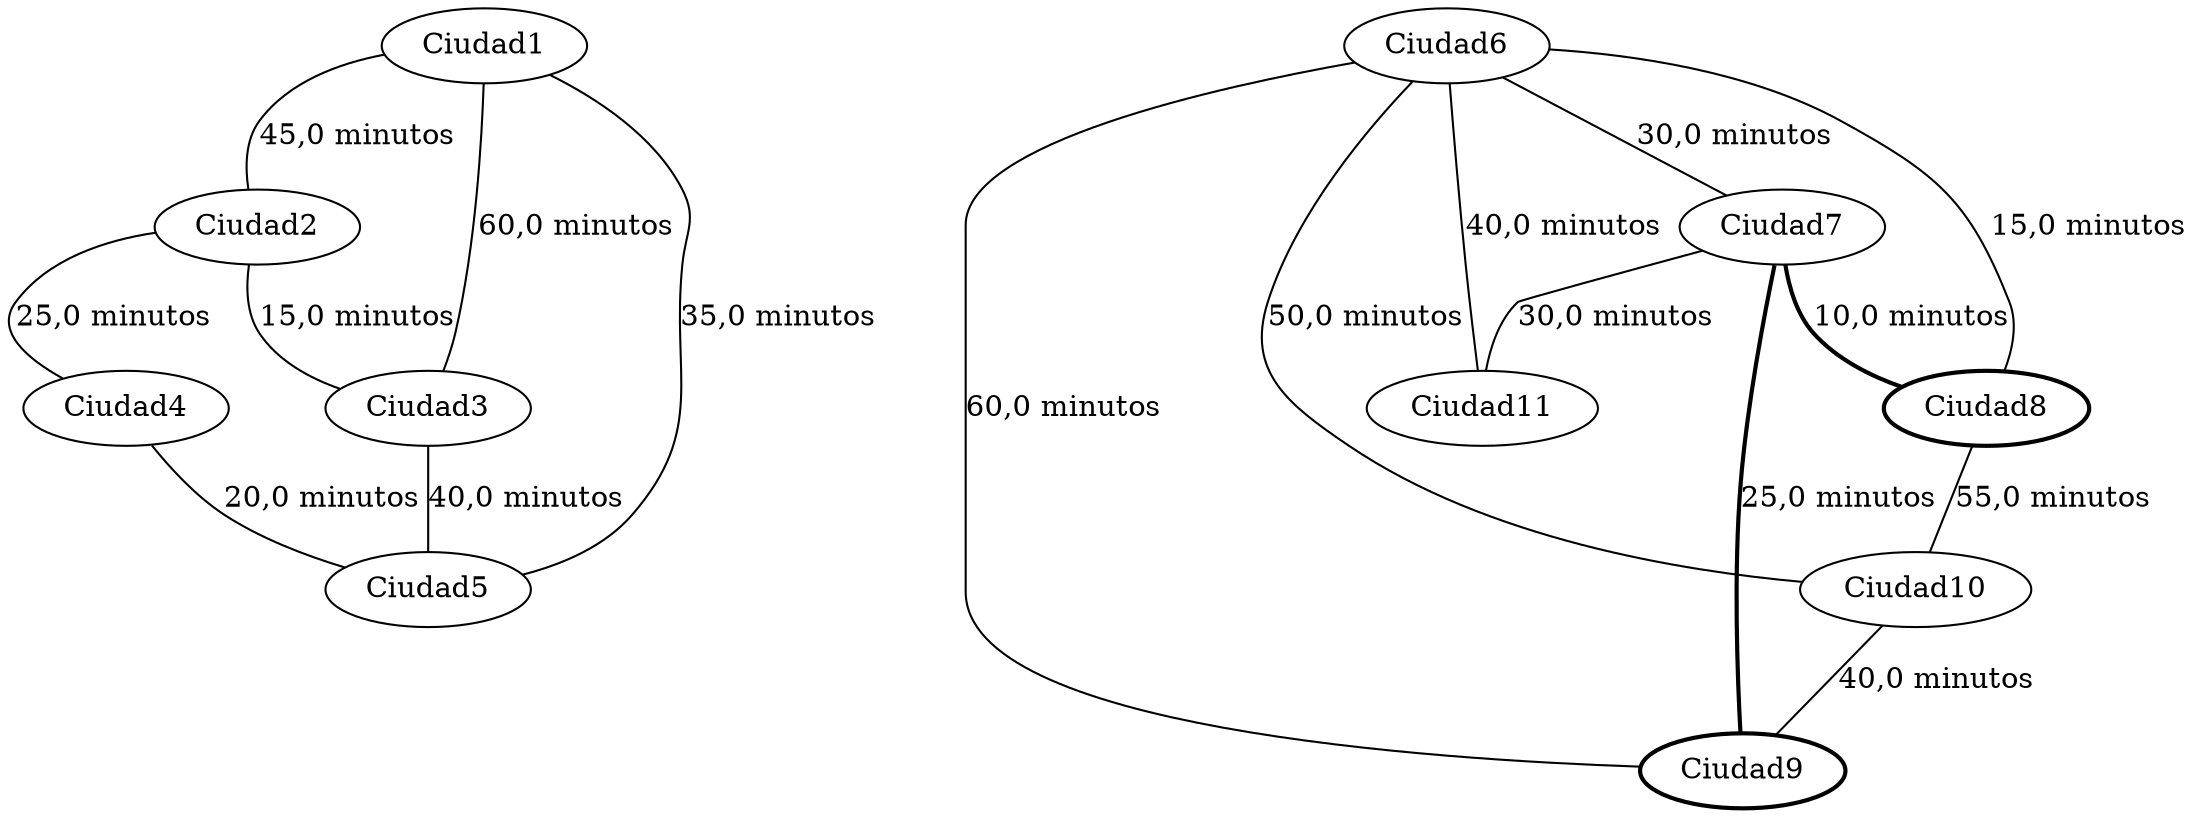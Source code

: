 strict graph G {
  1 [ style="solid" label="Ciudad1" ];
  2 [ style="solid" label="Ciudad2" ];
  3 [ style="solid" label="Ciudad3" ];
  4 [ style="solid" label="Ciudad4" ];
  5 [ style="solid" label="Ciudad5" ];
  6 [ style="solid" label="Ciudad6" ];
  7 [ style="solid" label="Ciudad7" ];
  8 [ style="bold" label="Ciudad8" ];
  9 [ style="bold" label="Ciudad9" ];
  10 [ style="solid" label="Ciudad10" ];
  11 [ style="solid" label="Ciudad11" ];
  1 -- 2 [ style="solid" label="45,0 minutos" ];
  2 -- 3 [ style="solid" label="15,0 minutos" ];
  3 -- 5 [ style="solid" label="40,0 minutos" ];
  2 -- 4 [ style="solid" label="25,0 minutos" ];
  4 -- 5 [ style="solid" label="20,0 minutos" ];
  1 -- 3 [ style="solid" label="60,0 minutos" ];
  5 -- 1 [ style="solid" label="35,0 minutos" ];
  6 -- 8 [ style="solid" label="15,0 minutos" ];
  9 -- 6 [ style="solid" label="60,0 minutos" ];
  8 -- 10 [ style="solid" label="55,0 minutos" ];
  10 -- 9 [ style="solid" label="40,0 minutos" ];
  6 -- 10 [ style="solid" label="50,0 minutos" ];
  6 -- 7 [ style="solid" label="30,0 minutos" ];
  7 -- 9 [ style="bold" label="25,0 minutos" ];
  7 -- 11 [ style="solid" label="30,0 minutos" ];
  11 -- 6 [ style="solid" label="40,0 minutos" ];
  7 -- 8 [ style="bold" label="10,0 minutos" ];
}
